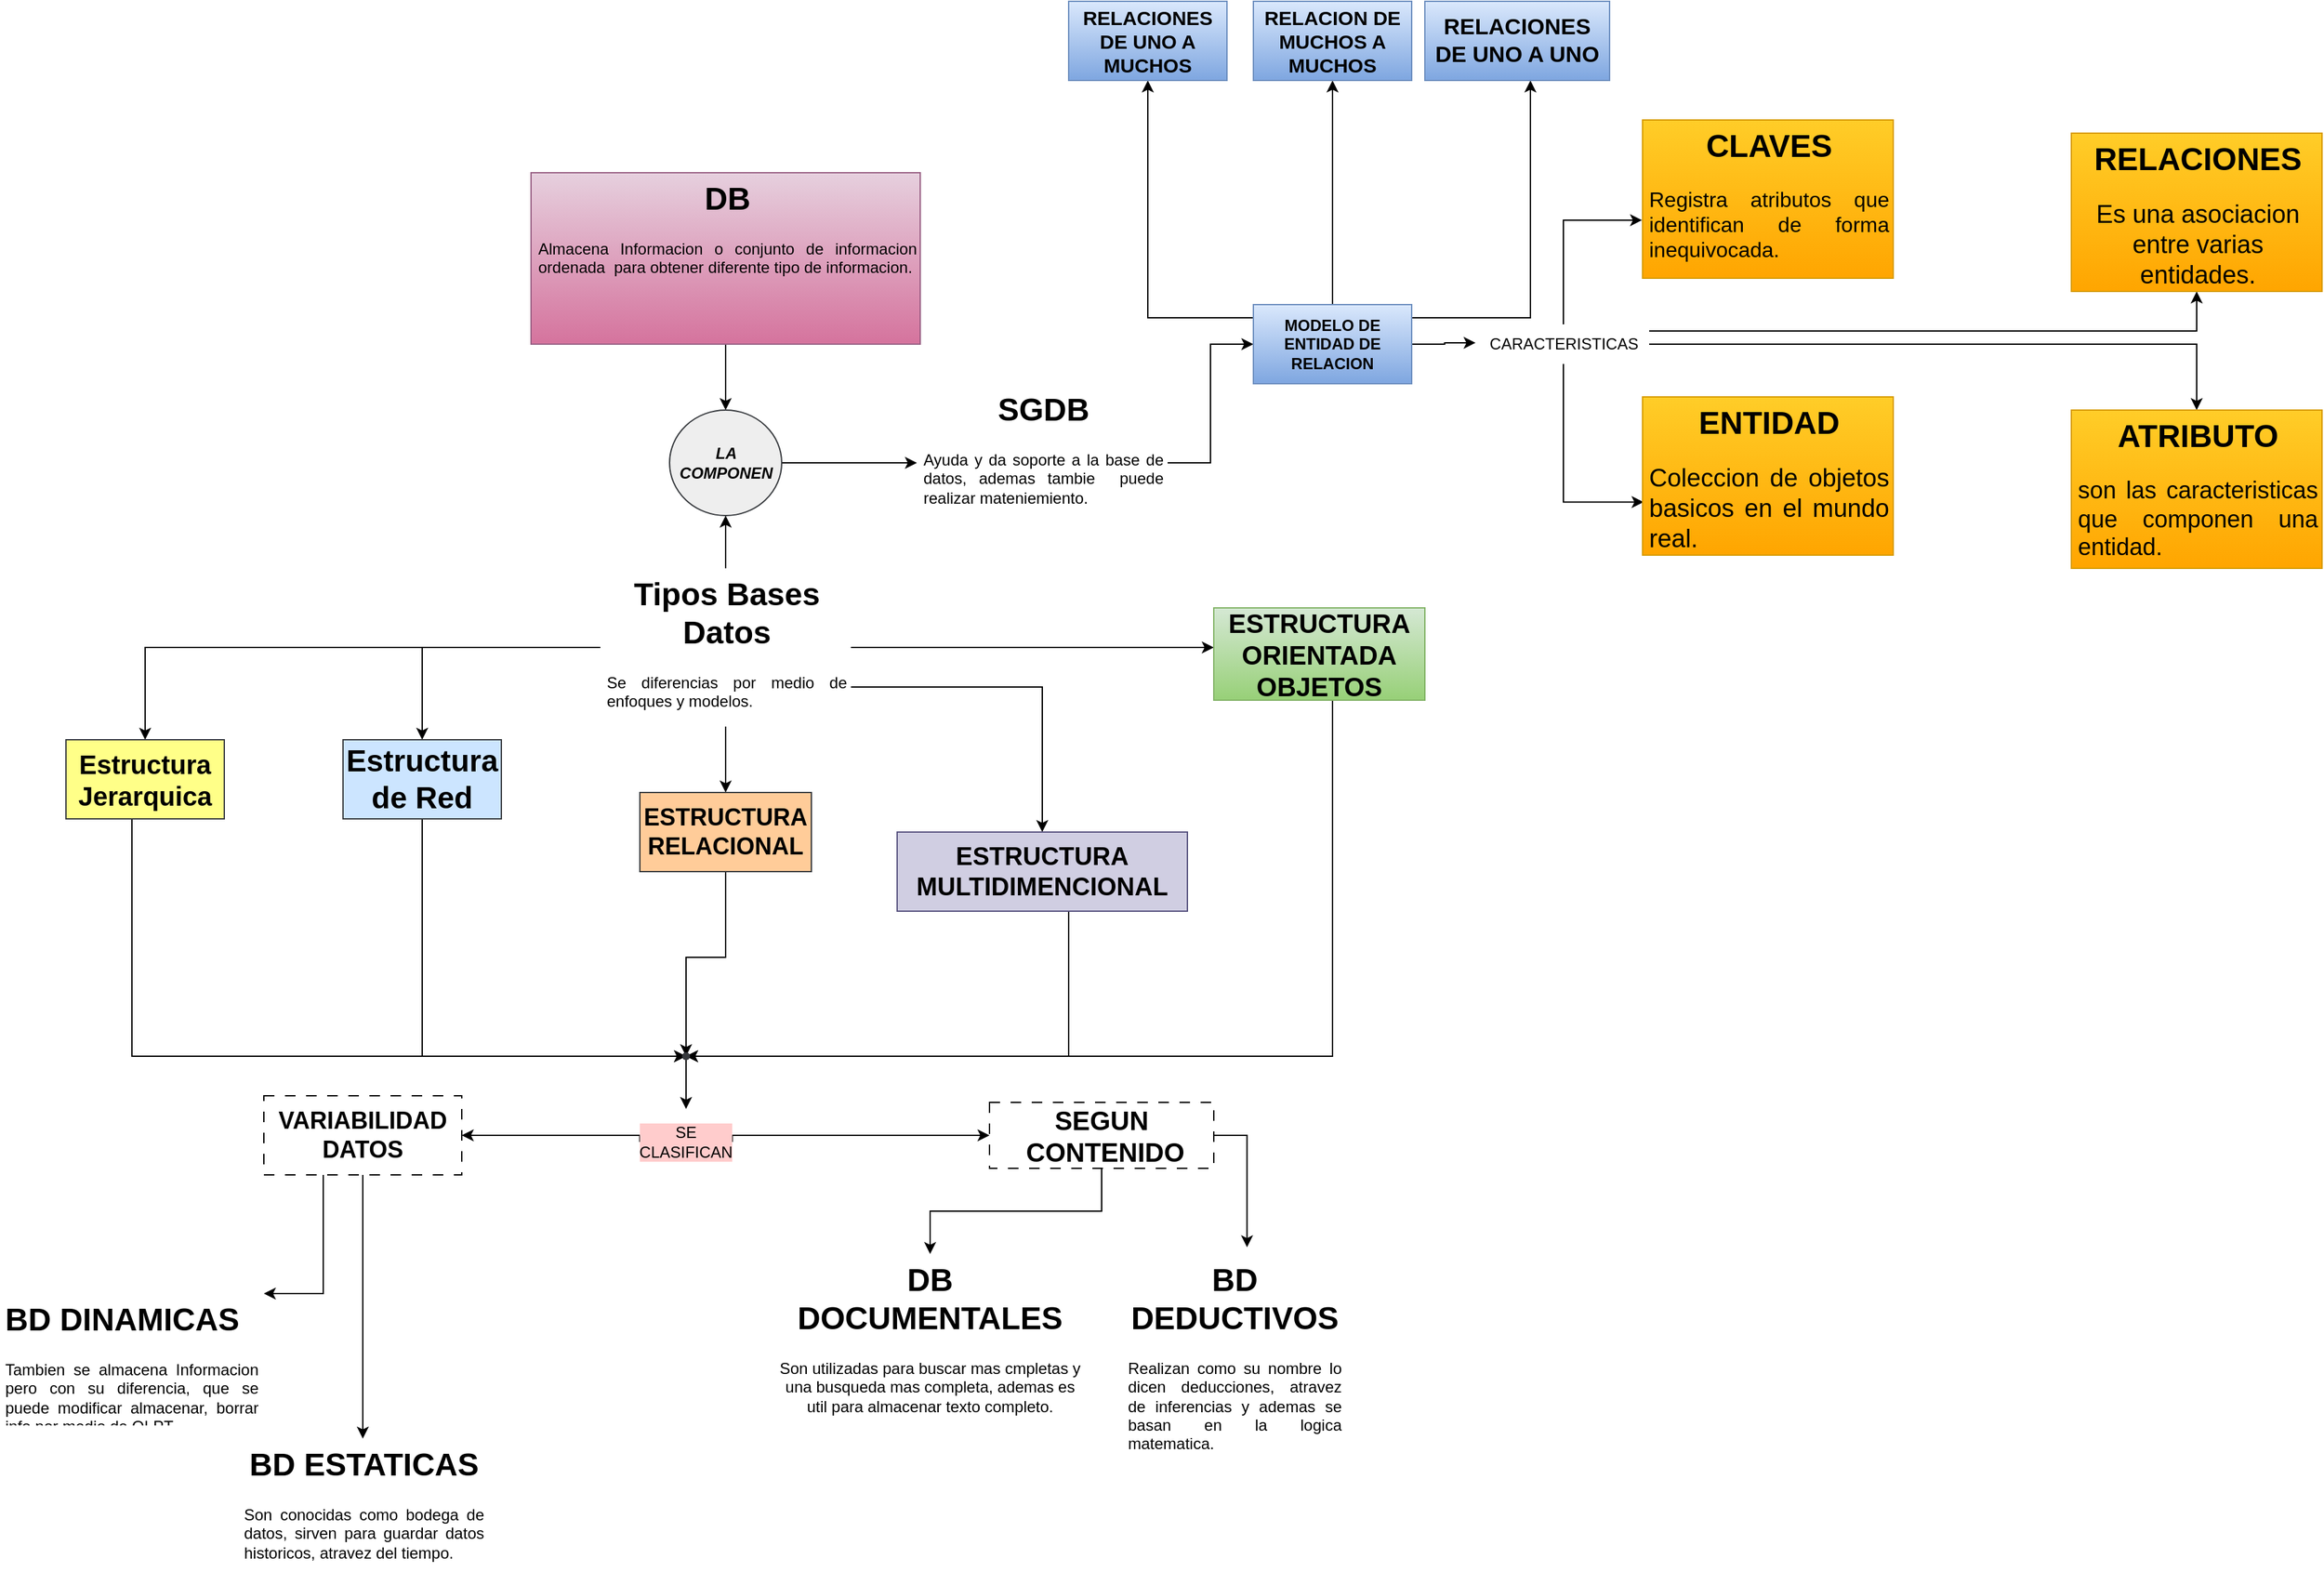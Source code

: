 <mxfile version="21.2.1" type="github">
  <diagram name="Page-1" id="sot15PS__IzyUggOOl4b">
    <mxGraphModel dx="2099" dy="1827" grid="1" gridSize="10" guides="1" tooltips="1" connect="1" arrows="1" fold="1" page="1" pageScale="1" pageWidth="850" pageHeight="1100" background="none" math="0" shadow="0">
      <root>
        <mxCell id="0" />
        <mxCell id="1" parent="0" />
        <mxCell id="1_hPmdXuhM-wJynOMaOf-9" value="" style="edgeStyle=orthogonalEdgeStyle;rounded=0;orthogonalLoop=1;jettySize=auto;html=1;" edge="1" parent="1" source="1_hPmdXuhM-wJynOMaOf-1" target="1_hPmdXuhM-wJynOMaOf-8">
          <mxGeometry relative="1" as="geometry" />
        </mxCell>
        <mxCell id="1_hPmdXuhM-wJynOMaOf-1" value="&lt;h1 align=&quot;center&quot;&gt;DB&lt;br&gt;&lt;/h1&gt;&lt;div align=&quot;justify&quot;&gt;&lt;font style=&quot;font-size: 12px;&quot;&gt;Almacena Informacion o conjunto de informacion ordenada&amp;nbsp; para obtener diferente tipo de informacion.&lt;/font&gt;&lt;br&gt;&lt;/div&gt;" style="text;html=1;strokeColor=#996185;fillColor=#e6d0de;spacing=5;spacingTop=-20;whiteSpace=wrap;overflow=hidden;rounded=0;gradientColor=#d5739d;" vertex="1" parent="1">
          <mxGeometry x="242.5" y="-90" width="295" height="130" as="geometry" />
        </mxCell>
        <mxCell id="1_hPmdXuhM-wJynOMaOf-69" value="" style="edgeStyle=orthogonalEdgeStyle;rounded=0;orthogonalLoop=1;jettySize=auto;html=1;" edge="1" parent="1" source="1_hPmdXuhM-wJynOMaOf-4" target="1_hPmdXuhM-wJynOMaOf-68">
          <mxGeometry relative="1" as="geometry" />
        </mxCell>
        <mxCell id="1_hPmdXuhM-wJynOMaOf-4" value="&lt;h1 align=&quot;center&quot;&gt;SGDB&lt;br&gt;&lt;/h1&gt;&lt;div align=&quot;justify&quot;&gt;Ayuda y da soporte a la base de datos, ademas tambie&amp;nbsp; puede realizar mateniemiento.&lt;br&gt;&lt;/div&gt;" style="text;html=1;strokeColor=none;fillColor=none;spacing=5;spacingTop=-20;whiteSpace=wrap;overflow=hidden;rounded=0;" vertex="1" parent="1">
          <mxGeometry x="535" y="70" width="190" height="120" as="geometry" />
        </mxCell>
        <mxCell id="1_hPmdXuhM-wJynOMaOf-10" value="" style="edgeStyle=orthogonalEdgeStyle;rounded=0;orthogonalLoop=1;jettySize=auto;html=1;" edge="1" parent="1" source="1_hPmdXuhM-wJynOMaOf-8" target="1_hPmdXuhM-wJynOMaOf-4">
          <mxGeometry relative="1" as="geometry" />
        </mxCell>
        <mxCell id="1_hPmdXuhM-wJynOMaOf-8" value="&lt;b&gt;&lt;i&gt;LA COMPONEN&lt;br&gt;&lt;/i&gt;&lt;/b&gt;" style="ellipse;whiteSpace=wrap;html=1;fillColor=#eeeeee;strokeColor=#36393d;" vertex="1" parent="1">
          <mxGeometry x="347.5" y="90" width="85" height="80" as="geometry" />
        </mxCell>
        <mxCell id="1_hPmdXuhM-wJynOMaOf-21" value="" style="edgeStyle=orthogonalEdgeStyle;rounded=0;orthogonalLoop=1;jettySize=auto;html=1;" edge="1" parent="1" source="1_hPmdXuhM-wJynOMaOf-18" target="1_hPmdXuhM-wJynOMaOf-8">
          <mxGeometry relative="1" as="geometry" />
        </mxCell>
        <mxCell id="1_hPmdXuhM-wJynOMaOf-24" value="" style="edgeStyle=orthogonalEdgeStyle;rounded=0;orthogonalLoop=1;jettySize=auto;html=1;" edge="1" parent="1" source="1_hPmdXuhM-wJynOMaOf-18" target="1_hPmdXuhM-wJynOMaOf-23">
          <mxGeometry relative="1" as="geometry" />
        </mxCell>
        <mxCell id="1_hPmdXuhM-wJynOMaOf-26" value="" style="edgeStyle=orthogonalEdgeStyle;rounded=0;orthogonalLoop=1;jettySize=auto;html=1;" edge="1" parent="1" source="1_hPmdXuhM-wJynOMaOf-18" target="1_hPmdXuhM-wJynOMaOf-25">
          <mxGeometry relative="1" as="geometry" />
        </mxCell>
        <mxCell id="1_hPmdXuhM-wJynOMaOf-35" value="" style="edgeStyle=orthogonalEdgeStyle;rounded=0;orthogonalLoop=1;jettySize=auto;html=1;" edge="1" parent="1" source="1_hPmdXuhM-wJynOMaOf-18" target="1_hPmdXuhM-wJynOMaOf-34">
          <mxGeometry relative="1" as="geometry">
            <Array as="points">
              <mxPoint x="710" y="270" />
              <mxPoint x="710" y="270" />
            </Array>
          </mxGeometry>
        </mxCell>
        <mxCell id="1_hPmdXuhM-wJynOMaOf-53" style="edgeStyle=orthogonalEdgeStyle;rounded=0;orthogonalLoop=1;jettySize=auto;html=1;exitX=1;exitY=0.75;exitDx=0;exitDy=0;entryX=0.5;entryY=0;entryDx=0;entryDy=0;" edge="1" parent="1" source="1_hPmdXuhM-wJynOMaOf-18" target="1_hPmdXuhM-wJynOMaOf-31">
          <mxGeometry relative="1" as="geometry" />
        </mxCell>
        <mxCell id="1_hPmdXuhM-wJynOMaOf-54" style="edgeStyle=orthogonalEdgeStyle;rounded=0;orthogonalLoop=1;jettySize=auto;html=1;exitX=0.5;exitY=1;exitDx=0;exitDy=0;entryX=0.5;entryY=0;entryDx=0;entryDy=0;" edge="1" parent="1" source="1_hPmdXuhM-wJynOMaOf-18" target="1_hPmdXuhM-wJynOMaOf-27">
          <mxGeometry relative="1" as="geometry" />
        </mxCell>
        <mxCell id="1_hPmdXuhM-wJynOMaOf-18" value="&lt;h1 align=&quot;center&quot;&gt;Tipos Bases Datos &lt;br&gt;&lt;/h1&gt;&lt;div align=&quot;justify&quot;&gt;Se diferencias por medio de enfoques y modelos.&lt;br&gt;&lt;/div&gt;" style="text;html=1;strokeColor=none;fillColor=none;spacing=5;spacingTop=-20;whiteSpace=wrap;overflow=hidden;rounded=0;dashed=1;" vertex="1" parent="1">
          <mxGeometry x="295" y="210" width="190" height="120" as="geometry" />
        </mxCell>
        <mxCell id="1_hPmdXuhM-wJynOMaOf-41" style="edgeStyle=orthogonalEdgeStyle;rounded=0;orthogonalLoop=1;jettySize=auto;html=1;entryX=0.217;entryY=0.55;entryDx=0;entryDy=0;entryPerimeter=0;" edge="1" parent="1" source="1_hPmdXuhM-wJynOMaOf-23" target="1_hPmdXuhM-wJynOMaOf-49">
          <mxGeometry relative="1" as="geometry">
            <mxPoint x="316.67" y="628.86" as="targetPoint" />
            <Array as="points">
              <mxPoint x="-60" y="580" />
            </Array>
          </mxGeometry>
        </mxCell>
        <mxCell id="1_hPmdXuhM-wJynOMaOf-23" value="&lt;div&gt;&lt;b style=&quot;font-size: 20px;&quot;&gt;Estructura Jerarquica&lt;/b&gt;&lt;/div&gt;" style="whiteSpace=wrap;html=1;fillColor=#ffff88;strokeColor=#36393d;" vertex="1" parent="1">
          <mxGeometry x="-110" y="340" width="120" height="60" as="geometry" />
        </mxCell>
        <mxCell id="1_hPmdXuhM-wJynOMaOf-42" style="edgeStyle=orthogonalEdgeStyle;rounded=0;orthogonalLoop=1;jettySize=auto;html=1;entryX=-0.183;entryY=0.35;entryDx=0;entryDy=0;entryPerimeter=0;" edge="1" parent="1" source="1_hPmdXuhM-wJynOMaOf-25" target="1_hPmdXuhM-wJynOMaOf-49">
          <mxGeometry relative="1" as="geometry">
            <mxPoint x="322.55" y="600.067" as="targetPoint" />
            <Array as="points">
              <mxPoint x="160" y="580" />
            </Array>
          </mxGeometry>
        </mxCell>
        <mxCell id="1_hPmdXuhM-wJynOMaOf-25" value="&lt;b&gt;&lt;font style=&quot;font-size: 23px;&quot;&gt;Estructura de Red&lt;/font&gt;&lt;/b&gt;" style="whiteSpace=wrap;html=1;fillColor=#cce5ff;strokeColor=#36393d;" vertex="1" parent="1">
          <mxGeometry x="100" y="340" width="120" height="60" as="geometry" />
        </mxCell>
        <mxCell id="1_hPmdXuhM-wJynOMaOf-50" value="" style="edgeStyle=orthogonalEdgeStyle;rounded=0;orthogonalLoop=1;jettySize=auto;html=1;entryX=0.817;entryY=0.483;entryDx=0;entryDy=0;entryPerimeter=0;" edge="1" parent="1" source="1_hPmdXuhM-wJynOMaOf-27" target="1_hPmdXuhM-wJynOMaOf-49">
          <mxGeometry relative="1" as="geometry" />
        </mxCell>
        <mxCell id="1_hPmdXuhM-wJynOMaOf-27" value="&lt;b&gt;&lt;font style=&quot;font-size: 18px;&quot;&gt;ESTRUCTURA RELACIONAL&lt;/font&gt;&lt;/b&gt;" style="whiteSpace=wrap;html=1;fillColor=#ffcc99;strokeColor=#36393d;" vertex="1" parent="1">
          <mxGeometry x="325" y="380" width="130" height="60" as="geometry" />
        </mxCell>
        <mxCell id="1_hPmdXuhM-wJynOMaOf-43" style="edgeStyle=orthogonalEdgeStyle;rounded=0;orthogonalLoop=1;jettySize=auto;html=1;entryX=1.083;entryY=0.617;entryDx=0;entryDy=0;entryPerimeter=0;" edge="1" parent="1" source="1_hPmdXuhM-wJynOMaOf-31" target="1_hPmdXuhM-wJynOMaOf-49">
          <mxGeometry relative="1" as="geometry">
            <mxPoint x="396.82" y="583.18" as="targetPoint" />
            <Array as="points">
              <mxPoint x="650" y="580" />
            </Array>
          </mxGeometry>
        </mxCell>
        <mxCell id="1_hPmdXuhM-wJynOMaOf-31" value="&lt;b&gt;&lt;font style=&quot;font-size: 19px;&quot;&gt;ESTRUCTURA MULTIDIMENCIONAL&lt;/font&gt;&lt;/b&gt;" style="whiteSpace=wrap;html=1;fillColor=#d0cee2;strokeColor=#56517e;" vertex="1" parent="1">
          <mxGeometry x="520" y="410" width="220" height="60" as="geometry" />
        </mxCell>
        <mxCell id="1_hPmdXuhM-wJynOMaOf-44" style="edgeStyle=orthogonalEdgeStyle;rounded=0;orthogonalLoop=1;jettySize=auto;html=1;entryX=0.75;entryY=0.483;entryDx=0;entryDy=0;entryPerimeter=0;" edge="1" parent="1" source="1_hPmdXuhM-wJynOMaOf-34" target="1_hPmdXuhM-wJynOMaOf-49">
          <mxGeometry relative="1" as="geometry">
            <mxPoint x="408.11" y="634.89" as="targetPoint" />
            <Array as="points">
              <mxPoint x="850" y="580" />
            </Array>
          </mxGeometry>
        </mxCell>
        <mxCell id="1_hPmdXuhM-wJynOMaOf-34" value="&lt;b&gt;&lt;font style=&quot;font-size: 20px;&quot;&gt;ESTRUCTURA ORIENTADA OBJETOS &lt;/font&gt;&lt;/b&gt;" style="whiteSpace=wrap;html=1;fillColor=#d5e8d4;gradientColor=#97d077;strokeColor=#82b366;" vertex="1" parent="1">
          <mxGeometry x="760" y="240" width="160" height="70" as="geometry" />
        </mxCell>
        <mxCell id="1_hPmdXuhM-wJynOMaOf-46" value="" style="edgeStyle=orthogonalEdgeStyle;rounded=0;orthogonalLoop=1;jettySize=auto;html=1;exitX=0;exitY=0.5;exitDx=0;exitDy=0;" edge="1" parent="1" source="1_hPmdXuhM-wJynOMaOf-55" target="1_hPmdXuhM-wJynOMaOf-45">
          <mxGeometry relative="1" as="geometry">
            <mxPoint x="320" y="615" as="sourcePoint" />
            <Array as="points">
              <mxPoint x="330" y="640" />
              <mxPoint x="230" y="640" />
            </Array>
          </mxGeometry>
        </mxCell>
        <mxCell id="1_hPmdXuhM-wJynOMaOf-48" value="" style="edgeStyle=orthogonalEdgeStyle;rounded=0;orthogonalLoop=1;jettySize=auto;html=1;exitX=1;exitY=0.5;exitDx=0;exitDy=0;" edge="1" parent="1" source="1_hPmdXuhM-wJynOMaOf-55" target="1_hPmdXuhM-wJynOMaOf-47">
          <mxGeometry relative="1" as="geometry">
            <mxPoint x="410" y="615" as="sourcePoint" />
            <Array as="points">
              <mxPoint x="390" y="640" />
              <mxPoint x="520" y="640" />
            </Array>
          </mxGeometry>
        </mxCell>
        <mxCell id="1_hPmdXuhM-wJynOMaOf-58" value="" style="edgeStyle=orthogonalEdgeStyle;rounded=0;orthogonalLoop=1;jettySize=auto;html=1;" edge="1" parent="1" source="1_hPmdXuhM-wJynOMaOf-45" target="1_hPmdXuhM-wJynOMaOf-62">
          <mxGeometry relative="1" as="geometry">
            <mxPoint x="75.0" y="840" as="targetPoint" />
            <Array as="points">
              <mxPoint x="85" y="760" />
            </Array>
          </mxGeometry>
        </mxCell>
        <mxCell id="1_hPmdXuhM-wJynOMaOf-60" value="" style="edgeStyle=orthogonalEdgeStyle;rounded=0;orthogonalLoop=1;jettySize=auto;html=1;" edge="1" parent="1" source="1_hPmdXuhM-wJynOMaOf-45" target="1_hPmdXuhM-wJynOMaOf-61">
          <mxGeometry relative="1" as="geometry">
            <mxPoint x="275.0" y="840" as="targetPoint" />
            <Array as="points">
              <mxPoint x="115" y="760" />
            </Array>
          </mxGeometry>
        </mxCell>
        <mxCell id="1_hPmdXuhM-wJynOMaOf-45" value="&lt;div style=&quot;font-size: 18px;&quot;&gt;&lt;font style=&quot;font-size: 18px;&quot;&gt;&lt;b&gt;VARIABILIDAD &lt;br&gt;&lt;/b&gt;&lt;/font&gt;&lt;/div&gt;&lt;div style=&quot;font-size: 18px;&quot;&gt;&lt;font style=&quot;font-size: 18px;&quot;&gt;&lt;b&gt;&lt;font style=&quot;font-size: 18px;&quot;&gt;DATOS &lt;/font&gt;&lt;br&gt;&lt;/b&gt;&lt;/font&gt;&lt;/div&gt;" style="whiteSpace=wrap;html=1;dashed=1;dashPattern=8 8;" vertex="1" parent="1">
          <mxGeometry x="40" y="610" width="150" height="60" as="geometry" />
        </mxCell>
        <mxCell id="1_hPmdXuhM-wJynOMaOf-64" value="" style="edgeStyle=orthogonalEdgeStyle;rounded=0;orthogonalLoop=1;jettySize=auto;html=1;entryX=0.5;entryY=0;entryDx=0;entryDy=0;" edge="1" parent="1" source="1_hPmdXuhM-wJynOMaOf-47" target="1_hPmdXuhM-wJynOMaOf-65">
          <mxGeometry relative="1" as="geometry">
            <mxPoint x="675.0" y="745" as="targetPoint" />
          </mxGeometry>
        </mxCell>
        <mxCell id="1_hPmdXuhM-wJynOMaOf-67" style="edgeStyle=orthogonalEdgeStyle;rounded=0;orthogonalLoop=1;jettySize=auto;html=1;exitX=1;exitY=0.5;exitDx=0;exitDy=0;entryX=0.56;entryY=-0.03;entryDx=0;entryDy=0;entryPerimeter=0;" edge="1" parent="1" source="1_hPmdXuhM-wJynOMaOf-47" target="1_hPmdXuhM-wJynOMaOf-66">
          <mxGeometry relative="1" as="geometry" />
        </mxCell>
        <mxCell id="1_hPmdXuhM-wJynOMaOf-47" value="&lt;div style=&quot;font-size: 20px;&quot;&gt;&lt;font style=&quot;font-size: 20px;&quot;&gt;&lt;b&gt;SEGUN&lt;/b&gt;&lt;/font&gt;&lt;/div&gt;&lt;div style=&quot;font-size: 20px;&quot;&gt;&lt;font style=&quot;font-size: 20px;&quot;&gt;&lt;b&gt;&amp;nbsp;CONTENIDO&lt;/b&gt;&lt;/font&gt;&lt;/div&gt;" style="whiteSpace=wrap;html=1;dashed=1;dashPattern=8 8;" vertex="1" parent="1">
          <mxGeometry x="590" y="615" width="170" height="50" as="geometry" />
        </mxCell>
        <mxCell id="1_hPmdXuhM-wJynOMaOf-56" value="" style="edgeStyle=orthogonalEdgeStyle;rounded=0;orthogonalLoop=1;jettySize=auto;html=1;" edge="1" parent="1" source="1_hPmdXuhM-wJynOMaOf-49" target="1_hPmdXuhM-wJynOMaOf-55">
          <mxGeometry relative="1" as="geometry" />
        </mxCell>
        <mxCell id="1_hPmdXuhM-wJynOMaOf-49" value="" style="shape=waypoint;sketch=0;size=6;pointerEvents=1;points=[];fillColor=#ffcc99;resizable=0;rotatable=0;perimeter=centerPerimeter;snapToPoint=1;strokeColor=#36393d;" vertex="1" parent="1">
          <mxGeometry x="350" y="570" width="20" height="20" as="geometry" />
        </mxCell>
        <mxCell id="1_hPmdXuhM-wJynOMaOf-55" value="SE CLASIFICAN" style="text;html=1;strokeColor=none;fillColor=none;align=center;verticalAlign=middle;whiteSpace=wrap;rounded=0;labelBackgroundColor=#FFCCCC;" vertex="1" parent="1">
          <mxGeometry x="325" y="620" width="70" height="50" as="geometry" />
        </mxCell>
        <mxCell id="1_hPmdXuhM-wJynOMaOf-61" value="&lt;h1 align=&quot;center&quot;&gt;BD ESTATICAS&lt;br&gt;&lt;/h1&gt;&lt;p align=&quot;justify&quot;&gt;Son conocidas como bodega de datos, sirven para guardar datos historicos, atravez del tiempo.&lt;br&gt;&lt;/p&gt;" style="text;html=1;strokeColor=none;fillColor=none;spacing=5;spacingTop=-20;whiteSpace=wrap;overflow=hidden;rounded=0;labelBackgroundColor=none;labelBorderColor=none;" vertex="1" parent="1">
          <mxGeometry x="20" y="870" width="190" height="110" as="geometry" />
        </mxCell>
        <mxCell id="1_hPmdXuhM-wJynOMaOf-62" value="&lt;h1 align=&quot;justify&quot;&gt;BD DINAMICAS&lt;br&gt;&lt;/h1&gt;&lt;p align=&quot;justify&quot;&gt;Tambien se almacena Informacion pero con su diferencia, que se puede modificar almacenar, borrar info por medio de OLPT.&lt;br&gt;&lt;/p&gt;" style="text;html=1;strokeColor=none;fillColor=none;spacing=5;spacingTop=-20;whiteSpace=wrap;overflow=hidden;rounded=0;align=center;labelBorderColor=none;" vertex="1" parent="1">
          <mxGeometry x="-160" y="760" width="200" height="100" as="geometry" />
        </mxCell>
        <mxCell id="1_hPmdXuhM-wJynOMaOf-65" value="&lt;h1 align=&quot;center&quot;&gt;DB DOCUMENTALES&lt;br&gt;&lt;/h1&gt;&lt;p align=&quot;center&quot;&gt;Son utilizadas para buscar mas cmpletas y una busqueda mas completa, ademas es util para almacenar texto completo.&lt;br&gt;&lt;/p&gt;" style="text;html=1;strokeColor=none;fillColor=none;spacing=5;spacingTop=-20;whiteSpace=wrap;overflow=hidden;rounded=0;labelBackgroundColor=none;labelBorderColor=none;align=center;" vertex="1" parent="1">
          <mxGeometry x="425" y="730" width="240" height="140" as="geometry" />
        </mxCell>
        <mxCell id="1_hPmdXuhM-wJynOMaOf-66" value="&lt;h1 align=&quot;center&quot;&gt;BD DEDUCTIVOS&lt;br&gt;&lt;/h1&gt;&lt;p align=&quot;justify&quot;&gt;Realizan como su nombre lo dicen deducciones, atravez de inferencias y ademas se basan en la logica matematica.&lt;br&gt;&lt;/p&gt;" style="text;html=1;strokeColor=none;fillColor=none;spacing=5;spacingTop=-20;whiteSpace=wrap;overflow=hidden;rounded=0;labelBackgroundColor=none;labelBorderColor=none;" vertex="1" parent="1">
          <mxGeometry x="690" y="730" width="170" height="170" as="geometry" />
        </mxCell>
        <mxCell id="1_hPmdXuhM-wJynOMaOf-75" value="" style="edgeStyle=orthogonalEdgeStyle;rounded=0;orthogonalLoop=1;jettySize=auto;html=1;entryX=-0.012;entryY=0.465;entryDx=0;entryDy=0;entryPerimeter=0;" edge="1" parent="1" source="1_hPmdXuhM-wJynOMaOf-68" target="1_hPmdXuhM-wJynOMaOf-76">
          <mxGeometry relative="1" as="geometry">
            <mxPoint x="990.0" y="40.0" as="targetPoint" />
          </mxGeometry>
        </mxCell>
        <mxCell id="1_hPmdXuhM-wJynOMaOf-90" value="" style="edgeStyle=orthogonalEdgeStyle;rounded=0;orthogonalLoop=1;jettySize=auto;html=1;" edge="1" parent="1" source="1_hPmdXuhM-wJynOMaOf-68" target="1_hPmdXuhM-wJynOMaOf-89">
          <mxGeometry relative="1" as="geometry">
            <Array as="points">
              <mxPoint x="710" y="20" />
            </Array>
          </mxGeometry>
        </mxCell>
        <mxCell id="1_hPmdXuhM-wJynOMaOf-92" value="" style="edgeStyle=orthogonalEdgeStyle;rounded=0;orthogonalLoop=1;jettySize=auto;html=1;" edge="1" parent="1" source="1_hPmdXuhM-wJynOMaOf-68" target="1_hPmdXuhM-wJynOMaOf-91">
          <mxGeometry relative="1" as="geometry">
            <Array as="points">
              <mxPoint x="1000" y="20" />
            </Array>
          </mxGeometry>
        </mxCell>
        <mxCell id="1_hPmdXuhM-wJynOMaOf-94" value="" style="edgeStyle=orthogonalEdgeStyle;rounded=0;orthogonalLoop=1;jettySize=auto;html=1;" edge="1" parent="1" source="1_hPmdXuhM-wJynOMaOf-68" target="1_hPmdXuhM-wJynOMaOf-93">
          <mxGeometry relative="1" as="geometry">
            <Array as="points">
              <mxPoint x="850" y="-120" />
              <mxPoint x="850" y="-120" />
            </Array>
          </mxGeometry>
        </mxCell>
        <mxCell id="1_hPmdXuhM-wJynOMaOf-68" value="&lt;b&gt;MODELO DE ENTIDAD DE RELACION&lt;br&gt;&lt;/b&gt;" style="whiteSpace=wrap;html=1;fillColor=#dae8fc;gradientColor=#7ea6e0;strokeColor=#6c8ebf;" vertex="1" parent="1">
          <mxGeometry x="790" y="10" width="120" height="60" as="geometry" />
        </mxCell>
        <mxCell id="1_hPmdXuhM-wJynOMaOf-85" style="edgeStyle=orthogonalEdgeStyle;rounded=0;orthogonalLoop=1;jettySize=auto;html=1;entryX=-0.002;entryY=0.633;entryDx=0;entryDy=0;entryPerimeter=0;" edge="1" parent="1" source="1_hPmdXuhM-wJynOMaOf-76" target="1_hPmdXuhM-wJynOMaOf-83">
          <mxGeometry relative="1" as="geometry" />
        </mxCell>
        <mxCell id="1_hPmdXuhM-wJynOMaOf-86" style="edgeStyle=orthogonalEdgeStyle;rounded=0;orthogonalLoop=1;jettySize=auto;html=1;entryX=0.004;entryY=0.665;entryDx=0;entryDy=0;entryPerimeter=0;" edge="1" parent="1" source="1_hPmdXuhM-wJynOMaOf-76" target="1_hPmdXuhM-wJynOMaOf-80">
          <mxGeometry relative="1" as="geometry" />
        </mxCell>
        <mxCell id="1_hPmdXuhM-wJynOMaOf-87" style="edgeStyle=orthogonalEdgeStyle;rounded=0;orthogonalLoop=1;jettySize=auto;html=1;entryX=0.5;entryY=1;entryDx=0;entryDy=0;" edge="1" parent="1" source="1_hPmdXuhM-wJynOMaOf-76" target="1_hPmdXuhM-wJynOMaOf-82">
          <mxGeometry relative="1" as="geometry">
            <Array as="points">
              <mxPoint x="1505" y="30" />
            </Array>
          </mxGeometry>
        </mxCell>
        <mxCell id="1_hPmdXuhM-wJynOMaOf-88" style="edgeStyle=orthogonalEdgeStyle;rounded=0;orthogonalLoop=1;jettySize=auto;html=1;" edge="1" parent="1" source="1_hPmdXuhM-wJynOMaOf-76" target="1_hPmdXuhM-wJynOMaOf-81">
          <mxGeometry relative="1" as="geometry" />
        </mxCell>
        <mxCell id="1_hPmdXuhM-wJynOMaOf-76" value="CARACTERISTICAS" style="text;html=1;align=center;verticalAlign=middle;resizable=0;points=[];autosize=1;strokeColor=none;fillColor=none;" vertex="1" parent="1">
          <mxGeometry x="960" y="25" width="130" height="30" as="geometry" />
        </mxCell>
        <mxCell id="1_hPmdXuhM-wJynOMaOf-80" value="&lt;h1 align=&quot;center&quot;&gt;ENTIDAD&lt;br&gt;&lt;/h1&gt;&lt;div style=&quot;font-size: 19px;&quot; align=&quot;justify&quot;&gt;Coleccion de objetos basicos en el mundo real.&lt;br&gt;&lt;/div&gt;" style="text;html=1;strokeColor=#d79b00;fillColor=#ffcd28;spacing=5;spacingTop=-20;whiteSpace=wrap;overflow=hidden;rounded=0;gradientColor=#ffa500;" vertex="1" parent="1">
          <mxGeometry x="1085" y="80" width="190" height="120" as="geometry" />
        </mxCell>
        <mxCell id="1_hPmdXuhM-wJynOMaOf-81" value="&lt;h1 align=&quot;center&quot;&gt;ATRIBUTO&lt;br&gt;&lt;/h1&gt;&lt;div style=&quot;font-size: 18px;&quot; align=&quot;justify&quot;&gt;son las caracteristicas que componen una entidad.&lt;br&gt;&lt;/div&gt;" style="text;html=1;strokeColor=#d79b00;fillColor=#ffcd28;spacing=5;spacingTop=-20;whiteSpace=wrap;overflow=hidden;rounded=0;gradientColor=#ffa500;" vertex="1" parent="1">
          <mxGeometry x="1410" y="90" width="190" height="120" as="geometry" />
        </mxCell>
        <mxCell id="1_hPmdXuhM-wJynOMaOf-82" value="&lt;h1 align=&quot;center&quot;&gt;RELACIONES&lt;br&gt;&lt;/h1&gt;&lt;div style=&quot;font-size: 19px;&quot; align=&quot;center&quot;&gt;Es una asociacion entre varias entidades.&lt;br&gt;&lt;/div&gt;" style="text;html=1;strokeColor=#d79b00;fillColor=#ffcd28;spacing=5;spacingTop=-20;whiteSpace=wrap;overflow=hidden;rounded=0;gradientColor=#ffa500;" vertex="1" parent="1">
          <mxGeometry x="1410" y="-120" width="190" height="120" as="geometry" />
        </mxCell>
        <mxCell id="1_hPmdXuhM-wJynOMaOf-83" value="&lt;h1 align=&quot;center&quot;&gt;CLAVES&lt;br&gt;&lt;/h1&gt;&lt;div align=&quot;justify&quot;&gt;&lt;font style=&quot;font-size: 16px;&quot;&gt;Registra atributos que identifican de forma inequivocada.&lt;/font&gt;&lt;br&gt;&lt;/div&gt;" style="text;html=1;strokeColor=#d79b00;fillColor=#ffcd28;spacing=5;spacingTop=-20;whiteSpace=wrap;overflow=hidden;rounded=0;gradientColor=#ffa500;" vertex="1" parent="1">
          <mxGeometry x="1085" y="-130" width="190" height="120" as="geometry" />
        </mxCell>
        <mxCell id="1_hPmdXuhM-wJynOMaOf-89" value="&lt;b style=&quot;font-size: 15px;&quot;&gt;RELACIONES DE UNO A MUCHOS &lt;/b&gt;" style="whiteSpace=wrap;html=1;fillColor=#dae8fc;strokeColor=#6c8ebf;gradientColor=#7ea6e0;fontSize=15;" vertex="1" parent="1">
          <mxGeometry x="650" y="-220" width="120" height="60" as="geometry" />
        </mxCell>
        <mxCell id="1_hPmdXuhM-wJynOMaOf-91" value="&lt;b&gt;&lt;font style=&quot;font-size: 17px;&quot;&gt;RELACIONES DE UNO A UNO&lt;/font&gt;&lt;/b&gt;" style="whiteSpace=wrap;html=1;fillColor=#dae8fc;strokeColor=#6c8ebf;gradientColor=#7ea6e0;" vertex="1" parent="1">
          <mxGeometry x="920" y="-220" width="140" height="60" as="geometry" />
        </mxCell>
        <mxCell id="1_hPmdXuhM-wJynOMaOf-93" value="&lt;b&gt;&lt;font style=&quot;font-size: 15px;&quot;&gt;RELACION DE MUCHOS A MUCHOS&lt;/font&gt;&lt;/b&gt;" style="whiteSpace=wrap;html=1;fillColor=#dae8fc;strokeColor=#6c8ebf;gradientColor=#7ea6e0;" vertex="1" parent="1">
          <mxGeometry x="790" y="-220" width="120" height="60" as="geometry" />
        </mxCell>
      </root>
    </mxGraphModel>
  </diagram>
</mxfile>
